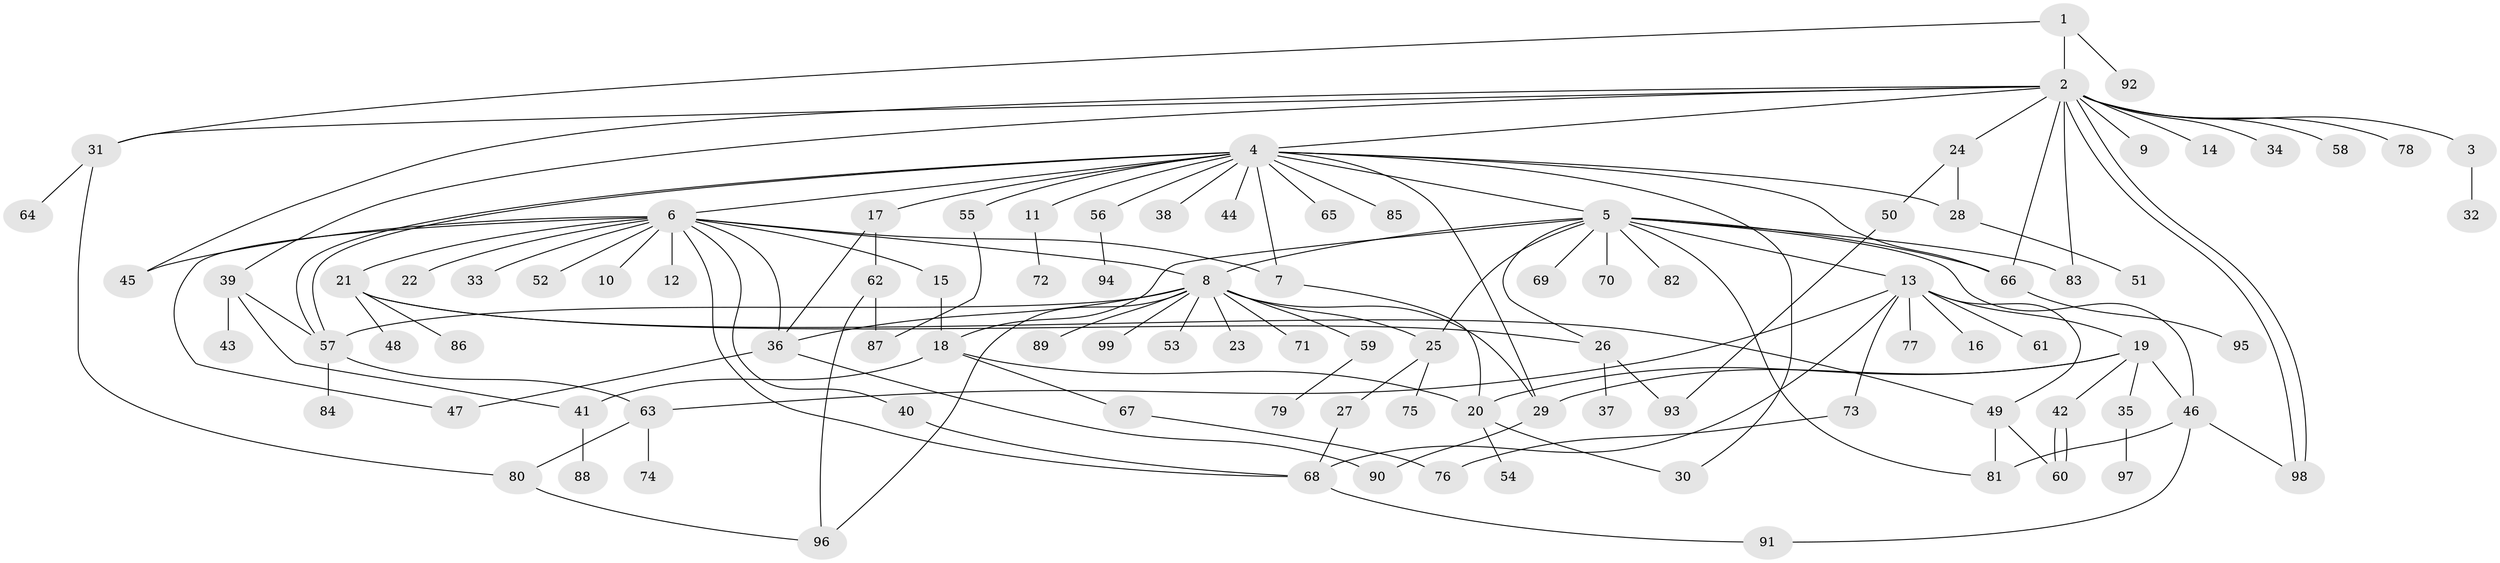 // Generated by graph-tools (version 1.1) at 2025/47/03/09/25 04:47:19]
// undirected, 99 vertices, 141 edges
graph export_dot {
graph [start="1"]
  node [color=gray90,style=filled];
  1;
  2;
  3;
  4;
  5;
  6;
  7;
  8;
  9;
  10;
  11;
  12;
  13;
  14;
  15;
  16;
  17;
  18;
  19;
  20;
  21;
  22;
  23;
  24;
  25;
  26;
  27;
  28;
  29;
  30;
  31;
  32;
  33;
  34;
  35;
  36;
  37;
  38;
  39;
  40;
  41;
  42;
  43;
  44;
  45;
  46;
  47;
  48;
  49;
  50;
  51;
  52;
  53;
  54;
  55;
  56;
  57;
  58;
  59;
  60;
  61;
  62;
  63;
  64;
  65;
  66;
  67;
  68;
  69;
  70;
  71;
  72;
  73;
  74;
  75;
  76;
  77;
  78;
  79;
  80;
  81;
  82;
  83;
  84;
  85;
  86;
  87;
  88;
  89;
  90;
  91;
  92;
  93;
  94;
  95;
  96;
  97;
  98;
  99;
  1 -- 2;
  1 -- 31;
  1 -- 92;
  2 -- 3;
  2 -- 4;
  2 -- 9;
  2 -- 14;
  2 -- 24;
  2 -- 31;
  2 -- 34;
  2 -- 39;
  2 -- 45;
  2 -- 58;
  2 -- 66;
  2 -- 78;
  2 -- 83;
  2 -- 98;
  2 -- 98;
  3 -- 32;
  4 -- 5;
  4 -- 6;
  4 -- 7;
  4 -- 11;
  4 -- 17;
  4 -- 28;
  4 -- 29;
  4 -- 30;
  4 -- 38;
  4 -- 44;
  4 -- 55;
  4 -- 56;
  4 -- 57;
  4 -- 57;
  4 -- 65;
  4 -- 66;
  4 -- 85;
  5 -- 8;
  5 -- 13;
  5 -- 18;
  5 -- 25;
  5 -- 26;
  5 -- 46;
  5 -- 66;
  5 -- 69;
  5 -- 70;
  5 -- 81;
  5 -- 82;
  5 -- 83;
  6 -- 7;
  6 -- 8;
  6 -- 10;
  6 -- 12;
  6 -- 15;
  6 -- 21;
  6 -- 22;
  6 -- 33;
  6 -- 36;
  6 -- 40;
  6 -- 45;
  6 -- 47;
  6 -- 52;
  6 -- 68;
  7 -- 20;
  8 -- 23;
  8 -- 25;
  8 -- 29;
  8 -- 36;
  8 -- 53;
  8 -- 57;
  8 -- 59;
  8 -- 71;
  8 -- 89;
  8 -- 96;
  8 -- 99;
  11 -- 72;
  13 -- 16;
  13 -- 19;
  13 -- 49;
  13 -- 61;
  13 -- 63;
  13 -- 68;
  13 -- 73;
  13 -- 77;
  15 -- 18;
  17 -- 36;
  17 -- 62;
  18 -- 20;
  18 -- 41;
  18 -- 67;
  19 -- 20;
  19 -- 29;
  19 -- 35;
  19 -- 42;
  19 -- 46;
  20 -- 30;
  20 -- 54;
  21 -- 26;
  21 -- 48;
  21 -- 49;
  21 -- 86;
  24 -- 28;
  24 -- 50;
  25 -- 27;
  25 -- 75;
  26 -- 37;
  26 -- 93;
  27 -- 68;
  28 -- 51;
  29 -- 90;
  31 -- 64;
  31 -- 80;
  35 -- 97;
  36 -- 47;
  36 -- 90;
  39 -- 41;
  39 -- 43;
  39 -- 57;
  40 -- 68;
  41 -- 88;
  42 -- 60;
  42 -- 60;
  46 -- 81;
  46 -- 91;
  46 -- 98;
  49 -- 60;
  49 -- 81;
  50 -- 93;
  55 -- 87;
  56 -- 94;
  57 -- 63;
  57 -- 84;
  59 -- 79;
  62 -- 87;
  62 -- 96;
  63 -- 74;
  63 -- 80;
  66 -- 95;
  67 -- 76;
  68 -- 91;
  73 -- 76;
  80 -- 96;
}
